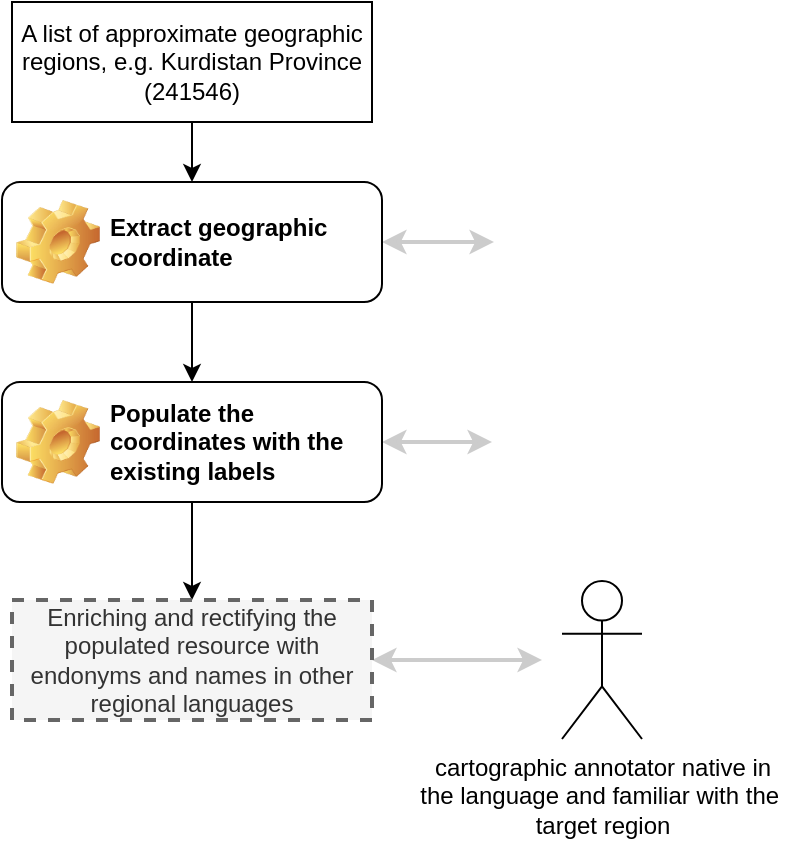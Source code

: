 <mxfile version="12.9.3" type="device"><diagram id="RNUYdIJZB7IiY1vHvri-" name="Page-1"><mxGraphModel dx="900" dy="672" grid="1" gridSize="10" guides="1" tooltips="1" connect="1" arrows="1" fold="1" page="1" pageScale="1" pageWidth="1169" pageHeight="827" math="0" shadow="0"><root><mxCell id="0"/><mxCell id="1" parent="0"/><mxCell id="jd6pLOrfRRV0xsa5qMmR-1" value="" style="shape=image;imageAspect=0;aspect=fixed;verticalLabelPosition=bottom;verticalAlign=top;image=https://upload.wikimedia.org/wikipedia/commons/thumb/b/b0/Openstreetmap_logo.svg/1200px-Openstreetmap_logo.svg.png;" vertex="1" parent="1"><mxGeometry x="510" y="180" width="100" height="100" as="geometry"/></mxCell><mxCell id="jd6pLOrfRRV0xsa5qMmR-2" value="" style="shape=image;imageAspect=0;aspect=fixed;verticalLabelPosition=bottom;verticalAlign=top;image=https://upload.wikimedia.org/wikipedia/commons/thumb/6/66/Wikidata-logo-en.svg/1200px-Wikidata-logo-en.svg.png;" vertex="1" parent="1"><mxGeometry x="510" y="282" width="107.39" height="76" as="geometry"/></mxCell><mxCell id="jd6pLOrfRRV0xsa5qMmR-3" value="cartographic annotator native in &lt;br&gt;the language and familiar with the&amp;nbsp;&lt;br&gt;target region&lt;br&gt;" style="shape=umlActor;verticalLabelPosition=bottom;labelBackgroundColor=#ffffff;verticalAlign=top;html=1;outlineConnect=0;" vertex="1" parent="1"><mxGeometry x="545" y="389.5" width="40" height="79" as="geometry"/></mxCell><mxCell id="jd6pLOrfRRV0xsa5qMmR-27" value="" style="edgeStyle=orthogonalEdgeStyle;rounded=0;orthogonalLoop=1;jettySize=auto;html=1;" edge="1" parent="1" source="jd6pLOrfRRV0xsa5qMmR-18" target="jd6pLOrfRRV0xsa5qMmR-26"><mxGeometry relative="1" as="geometry"/></mxCell><mxCell id="jd6pLOrfRRV0xsa5qMmR-30" style="edgeStyle=orthogonalEdgeStyle;rounded=0;orthogonalLoop=1;jettySize=auto;html=1;entryX=0.01;entryY=0.4;entryDx=0;entryDy=0;entryPerimeter=0;strokeWidth=2;startArrow=classic;startFill=1;strokeColor=#CCCCCC;" edge="1" parent="1" source="jd6pLOrfRRV0xsa5qMmR-18" target="jd6pLOrfRRV0xsa5qMmR-1"><mxGeometry relative="1" as="geometry"/></mxCell><mxCell id="jd6pLOrfRRV0xsa5qMmR-18" value="Extract&amp;nbsp;&lt;b&gt;geographic coordinate&lt;/b&gt;" style="label;whiteSpace=wrap;html=1;image=img/clipart/Gear_128x128.png" vertex="1" parent="1"><mxGeometry x="265" y="190" width="190" height="60" as="geometry"/></mxCell><mxCell id="jd6pLOrfRRV0xsa5qMmR-32" style="edgeStyle=orthogonalEdgeStyle;rounded=0;orthogonalLoop=1;jettySize=auto;html=1;exitX=1;exitY=0.5;exitDx=0;exitDy=0;startArrow=classic;startFill=1;strokeWidth=2;strokeColor=#CCCCCC;" edge="1" parent="1" source="jd6pLOrfRRV0xsa5qMmR-26" target="jd6pLOrfRRV0xsa5qMmR-2"><mxGeometry relative="1" as="geometry"/></mxCell><mxCell id="jd6pLOrfRRV0xsa5qMmR-35" style="edgeStyle=orthogonalEdgeStyle;rounded=0;orthogonalLoop=1;jettySize=auto;html=1;exitX=0.5;exitY=1;exitDx=0;exitDy=0;startArrow=none;startFill=0;strokeColor=#000000;strokeWidth=1;" edge="1" parent="1" source="jd6pLOrfRRV0xsa5qMmR-26" target="jd6pLOrfRRV0xsa5qMmR-34"><mxGeometry relative="1" as="geometry"/></mxCell><mxCell id="jd6pLOrfRRV0xsa5qMmR-26" value="Populate the coordinates with the existing&amp;nbsp;&lt;b&gt;labels&lt;/b&gt;" style="label;whiteSpace=wrap;html=1;image=img/clipart/Gear_128x128.png" vertex="1" parent="1"><mxGeometry x="265" y="290" width="190" height="60" as="geometry"/></mxCell><mxCell id="jd6pLOrfRRV0xsa5qMmR-24" style="edgeStyle=orthogonalEdgeStyle;orthogonalLoop=1;jettySize=auto;html=1;exitX=0.5;exitY=1;exitDx=0;exitDy=0;rounded=0;" edge="1" parent="1" source="jd6pLOrfRRV0xsa5qMmR-23" target="jd6pLOrfRRV0xsa5qMmR-18"><mxGeometry relative="1" as="geometry"/></mxCell><mxCell id="jd6pLOrfRRV0xsa5qMmR-23" value="A list of approximate geographic regions, e.g. Kurdistan Province (241546)" style="rounded=0;whiteSpace=wrap;html=1;" vertex="1" parent="1"><mxGeometry x="270" y="100" width="180" height="60" as="geometry"/></mxCell><mxCell id="jd6pLOrfRRV0xsa5qMmR-36" style="edgeStyle=orthogonalEdgeStyle;rounded=0;orthogonalLoop=1;jettySize=auto;html=1;exitX=1;exitY=0.5;exitDx=0;exitDy=0;startArrow=classic;startFill=1;strokeColor=#CCCCCC;strokeWidth=2;" edge="1" parent="1" source="jd6pLOrfRRV0xsa5qMmR-34"><mxGeometry relative="1" as="geometry"><mxPoint x="535" y="429" as="targetPoint"/></mxGeometry></mxCell><mxCell id="jd6pLOrfRRV0xsa5qMmR-34" value="Enriching and rectifying the populated resource with endonyms and names in other regional languages" style="rounded=0;whiteSpace=wrap;html=1;labelBorderColor=none;strokeWidth=2;strokeColor=#666666;shadow=0;comic=0;glass=0;perimeterSpacing=0;dashed=1;fillColor=#f5f5f5;fontColor=#333333;" vertex="1" parent="1"><mxGeometry x="270" y="399" width="180" height="60" as="geometry"/></mxCell></root></mxGraphModel></diagram></mxfile>